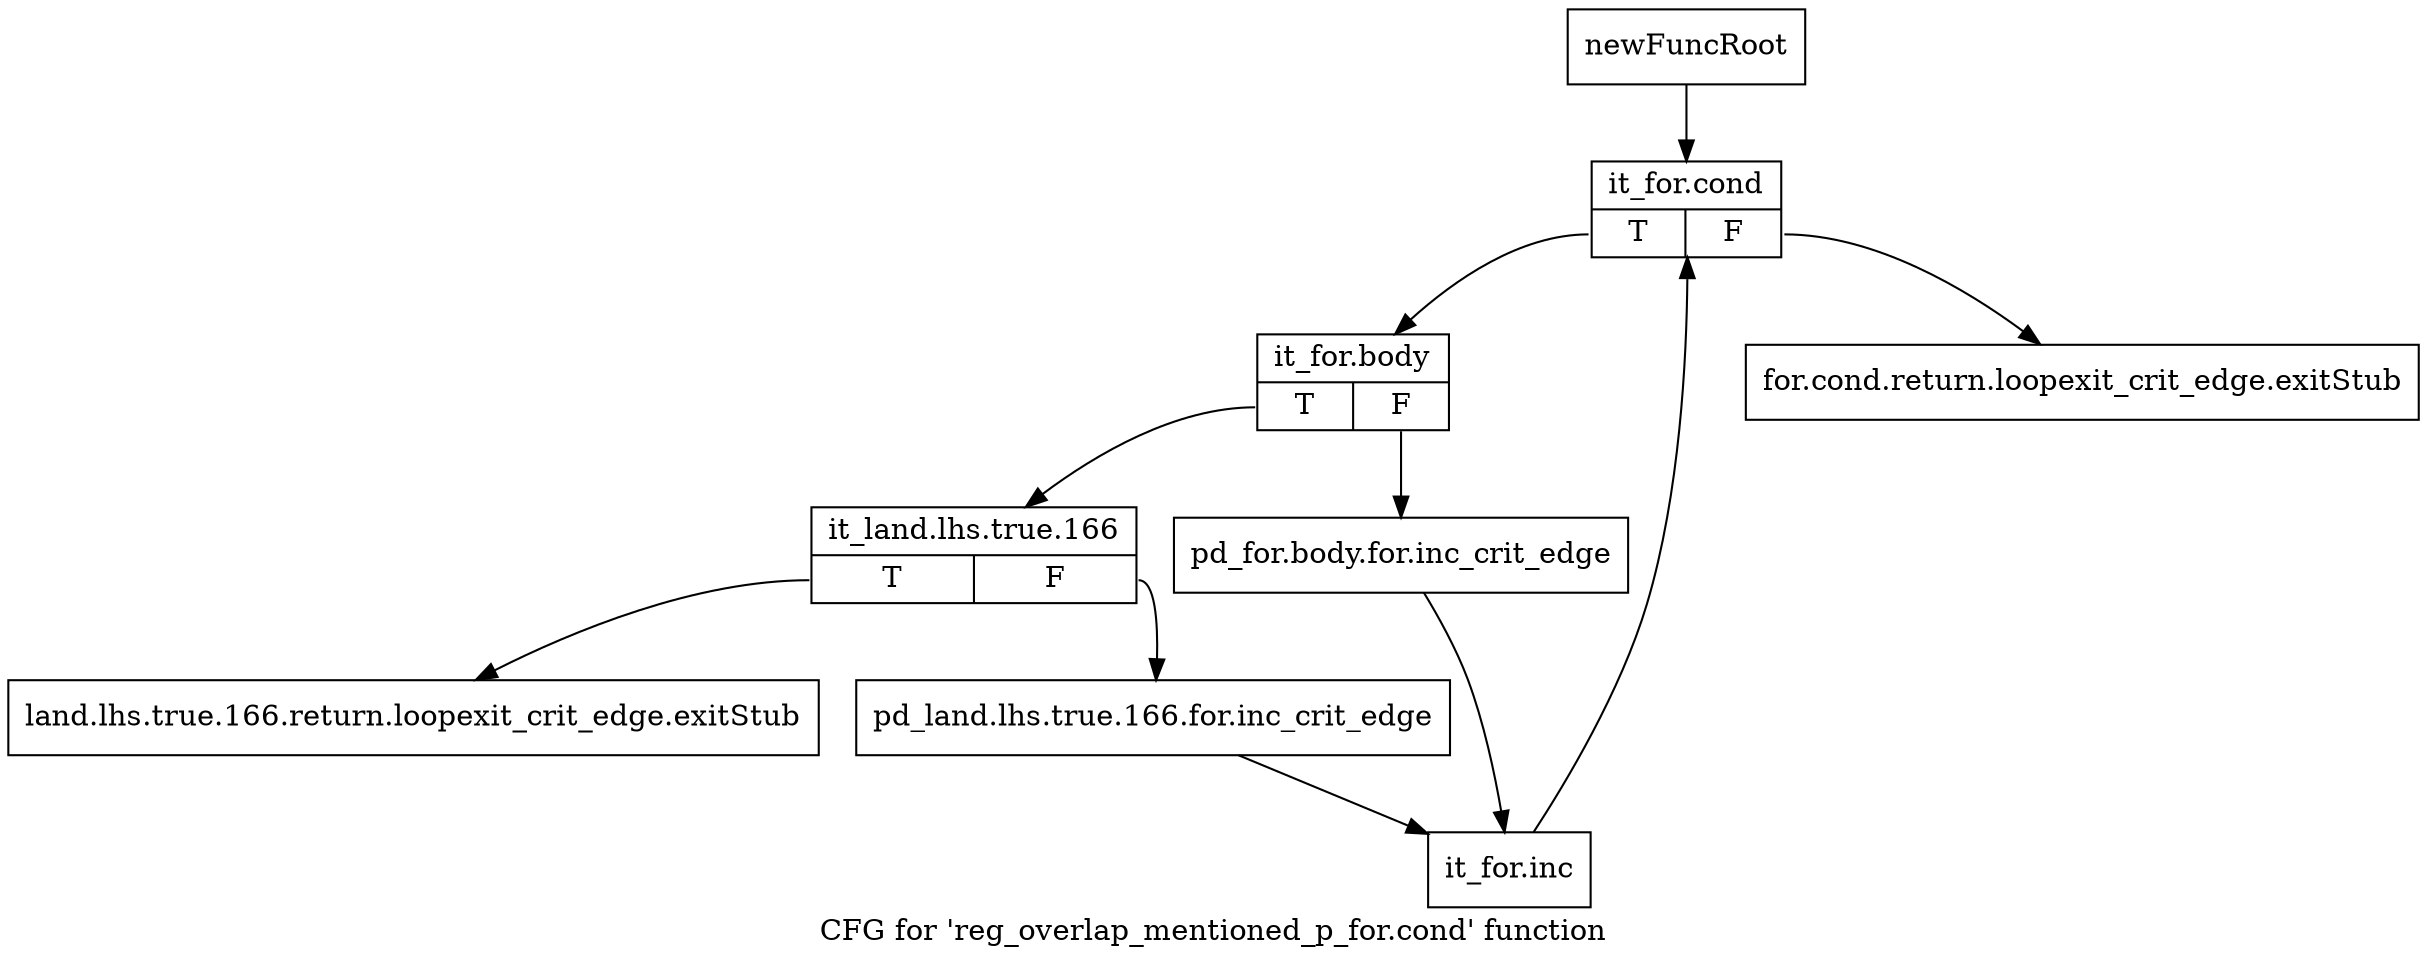 digraph "CFG for 'reg_overlap_mentioned_p_for.cond' function" {
	label="CFG for 'reg_overlap_mentioned_p_for.cond' function";

	Node0xc0b1d30 [shape=record,label="{newFuncRoot}"];
	Node0xc0b1d30 -> Node0xc0b1e20;
	Node0xc0b1d80 [shape=record,label="{for.cond.return.loopexit_crit_edge.exitStub}"];
	Node0xc0b1dd0 [shape=record,label="{land.lhs.true.166.return.loopexit_crit_edge.exitStub}"];
	Node0xc0b1e20 [shape=record,label="{it_for.cond|{<s0>T|<s1>F}}"];
	Node0xc0b1e20:s0 -> Node0xc0b1e70;
	Node0xc0b1e20:s1 -> Node0xc0b1d80;
	Node0xc0b1e70 [shape=record,label="{it_for.body|{<s0>T|<s1>F}}"];
	Node0xc0b1e70:s0 -> Node0xc0b1f10;
	Node0xc0b1e70:s1 -> Node0xc0b1ec0;
	Node0xc0b1ec0 [shape=record,label="{pd_for.body.for.inc_crit_edge}"];
	Node0xc0b1ec0 -> Node0xc0b1fb0;
	Node0xc0b1f10 [shape=record,label="{it_land.lhs.true.166|{<s0>T|<s1>F}}"];
	Node0xc0b1f10:s0 -> Node0xc0b1dd0;
	Node0xc0b1f10:s1 -> Node0xc0b1f60;
	Node0xc0b1f60 [shape=record,label="{pd_land.lhs.true.166.for.inc_crit_edge}"];
	Node0xc0b1f60 -> Node0xc0b1fb0;
	Node0xc0b1fb0 [shape=record,label="{it_for.inc}"];
	Node0xc0b1fb0 -> Node0xc0b1e20;
}
